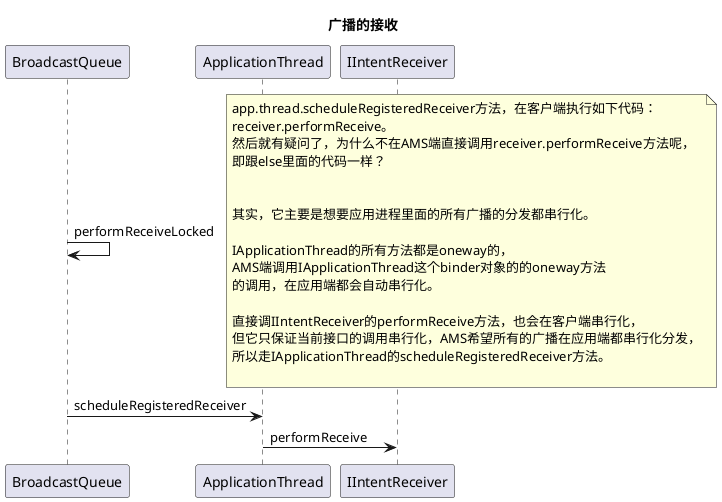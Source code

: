 @startuml
title 广播的接收
BroadcastQueue -> BroadcastQueue : performReceiveLocked
note right
app.thread.scheduleRegisteredReceiver方法，在客户端执行如下代码：
receiver.performReceive。
然后就有疑问了，为什么不在AMS端直接调用receiver.performReceive方法呢，
即跟else里面的代码一样？


其实，它主要是想要应用进程里面的所有广播的分发都串行化。

IApplicationThread的所有方法都是oneway的，
AMS端调用IApplicationThread这个binder对象的的oneway方法
的调用，在应用端都会自动串行化。

直接调IIntentReceiver的performReceive方法，也会在客户端串行化，
但它只保证当前接口的调用串行化，AMS希望所有的广播在应用端都串行化分发，
所以走IApplicationThread的scheduleRegisteredReceiver方法。

end note
 'void performReceiveLocked(ProcessRecord app, IIntentReceiver receiver,
 '            Intent intent, int resultCode, String data, Bundle extras,
 '            boolean ordered, boolean sticky, int sendingUser) throws RemoteException {
 '        if (app != null) {
 '            if (app.thread != null) {
 '                try {
 '                    app.thread.scheduleRegisteredReceiver(receiver, intent, resultCode,
 '                            data, extras, ordered, sticky, sendingUser, app.repProcState);
 '                } catch (RemoteException ex) {
 '                }
 '        } else {
 '            receiver.performReceive(intent, resultCode, data, extras, ordered,
 '                    sticky, sendingUser);
 '        }
 '    }'
BroadcastQueue -> ApplicationThread : scheduleRegisteredReceiver

ApplicationThread -> IIntentReceiver : performReceive

@enduml